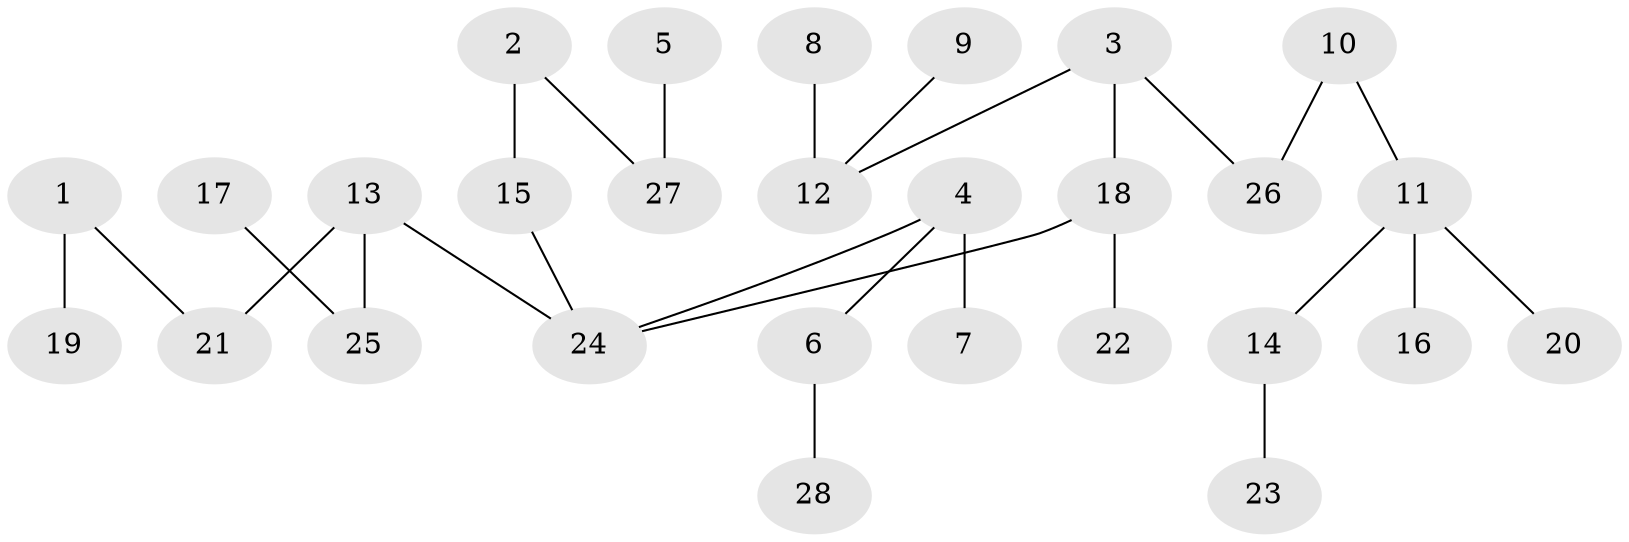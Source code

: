 // original degree distribution, {4: 0.06521739130434782, 7: 0.010869565217391304, 1: 0.5, 5: 0.03260869565217391, 3: 0.15217391304347827, 2: 0.22826086956521738, 6: 0.010869565217391304}
// Generated by graph-tools (version 1.1) at 2025/37/03/04/25 23:37:18]
// undirected, 28 vertices, 27 edges
graph export_dot {
  node [color=gray90,style=filled];
  1;
  2;
  3;
  4;
  5;
  6;
  7;
  8;
  9;
  10;
  11;
  12;
  13;
  14;
  15;
  16;
  17;
  18;
  19;
  20;
  21;
  22;
  23;
  24;
  25;
  26;
  27;
  28;
  1 -- 19 [weight=1.0];
  1 -- 21 [weight=1.0];
  2 -- 15 [weight=1.0];
  2 -- 27 [weight=1.0];
  3 -- 12 [weight=1.0];
  3 -- 18 [weight=1.0];
  3 -- 26 [weight=1.0];
  4 -- 6 [weight=1.0];
  4 -- 7 [weight=1.0];
  4 -- 24 [weight=1.0];
  5 -- 27 [weight=1.0];
  6 -- 28 [weight=1.0];
  8 -- 12 [weight=1.0];
  9 -- 12 [weight=1.0];
  10 -- 11 [weight=1.0];
  10 -- 26 [weight=1.0];
  11 -- 14 [weight=1.0];
  11 -- 16 [weight=1.0];
  11 -- 20 [weight=1.0];
  13 -- 21 [weight=1.0];
  13 -- 24 [weight=1.0];
  13 -- 25 [weight=1.0];
  14 -- 23 [weight=1.0];
  15 -- 24 [weight=1.0];
  17 -- 25 [weight=1.0];
  18 -- 22 [weight=1.0];
  18 -- 24 [weight=1.0];
}
